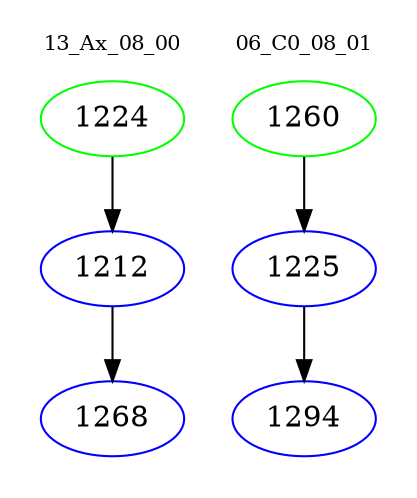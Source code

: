 digraph{
subgraph cluster_0 {
color = white
label = "13_Ax_08_00";
fontsize=10;
T0_1224 [label="1224", color="green"]
T0_1224 -> T0_1212 [color="black"]
T0_1212 [label="1212", color="blue"]
T0_1212 -> T0_1268 [color="black"]
T0_1268 [label="1268", color="blue"]
}
subgraph cluster_1 {
color = white
label = "06_C0_08_01";
fontsize=10;
T1_1260 [label="1260", color="green"]
T1_1260 -> T1_1225 [color="black"]
T1_1225 [label="1225", color="blue"]
T1_1225 -> T1_1294 [color="black"]
T1_1294 [label="1294", color="blue"]
}
}
